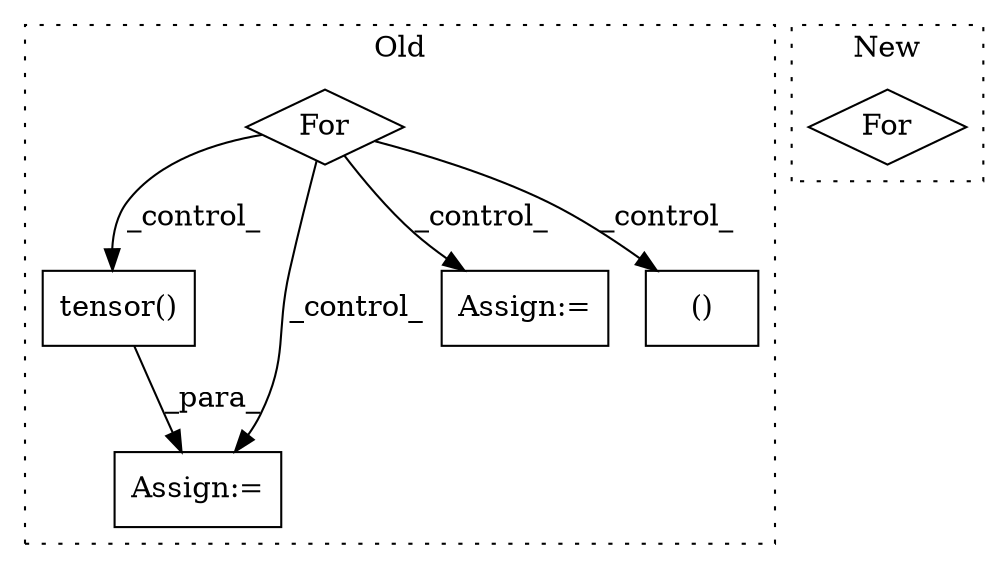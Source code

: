 digraph G {
subgraph cluster0 {
1 [label="tensor()" a="75" s="1255,1271" l="13,1" shape="box"];
3 [label="Assign:=" a="68" s="1235" l="3" shape="box"];
4 [label="For" a="107" s="986,1017" l="4,10" shape="diamond"];
5 [label="Assign:=" a="68" s="1038" l="3" shape="box"];
6 [label="()" a="54" s="1168" l="4" shape="box"];
label = "Old";
style="dotted";
}
subgraph cluster1 {
2 [label="For" a="107" s="1841,1918" l="4,14" shape="diamond"];
label = "New";
style="dotted";
}
1 -> 3 [label="_para_"];
4 -> 6 [label="_control_"];
4 -> 5 [label="_control_"];
4 -> 1 [label="_control_"];
4 -> 3 [label="_control_"];
}